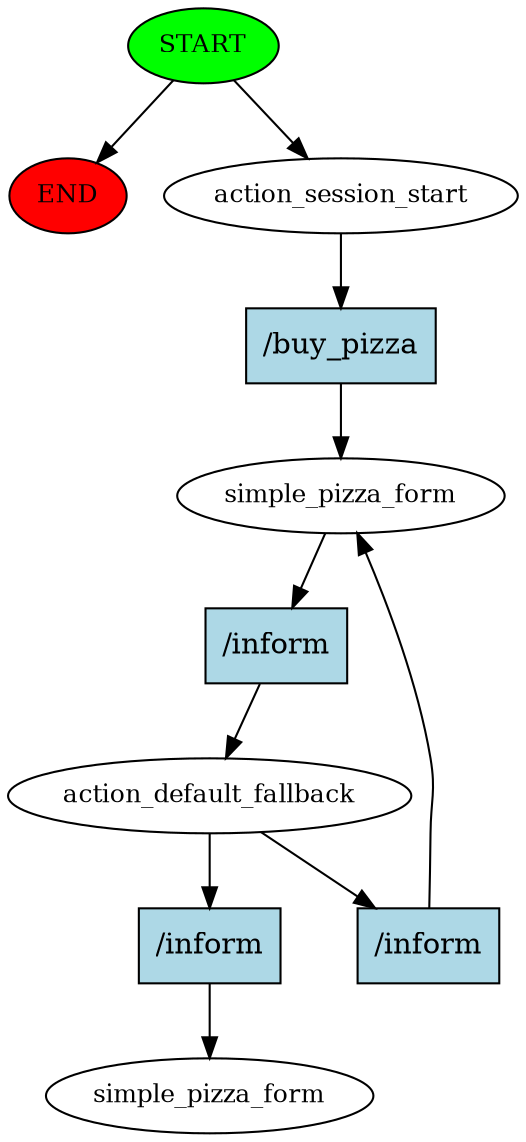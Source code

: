 digraph  {
0 [class="start active", fillcolor=green, fontsize=12, label=START, style=filled];
"-1" [class=end, fillcolor=red, fontsize=12, label=END, style=filled];
1 [class=active, fontsize=12, label=action_session_start];
2 [class=active, fontsize=12, label=simple_pizza_form];
3 [class=active, fontsize=12, label=action_default_fallback];
6 [class="dashed active", fontsize=12, label=simple_pizza_form];
7 [class="intent active", fillcolor=lightblue, label="/buy_pizza", shape=rect, style=filled];
8 [class="intent active", fillcolor=lightblue, label="/inform", shape=rect, style=filled];
9 [class="intent active", fillcolor=lightblue, label="/inform", shape=rect, style=filled];
10 [class="intent active", fillcolor=lightblue, label="/inform", shape=rect, style=filled];
0 -> "-1"  [class="", key=NONE, label=""];
0 -> 1  [class=active, key=NONE, label=""];
1 -> 7  [class=active, key=0];
2 -> 8  [class=active, key=0];
3 -> 9  [class=active, key=0];
3 -> 10  [class=active, key=0];
7 -> 2  [class=active, key=0];
8 -> 3  [class=active, key=0];
9 -> 2  [class=active, key=0];
10 -> 6  [class=active, key=0];
}

